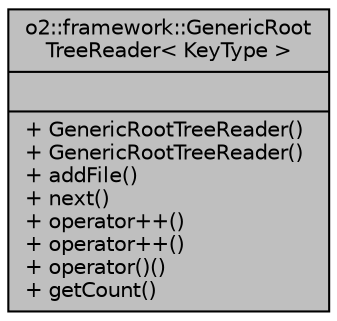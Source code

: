 digraph "o2::framework::GenericRootTreeReader&lt; KeyType &gt;"
{
 // INTERACTIVE_SVG=YES
  bgcolor="transparent";
  edge [fontname="Helvetica",fontsize="10",labelfontname="Helvetica",labelfontsize="10"];
  node [fontname="Helvetica",fontsize="10",shape=record];
  Node1 [label="{o2::framework::GenericRoot\lTreeReader\< KeyType \>\n||+ GenericRootTreeReader()\l+ GenericRootTreeReader()\l+ addFile()\l+ next()\l+ operator++()\l+ operator++()\l+ operator()()\l+ getCount()\l}",height=0.2,width=0.4,color="black", fillcolor="grey75", style="filled", fontcolor="black"];
}
